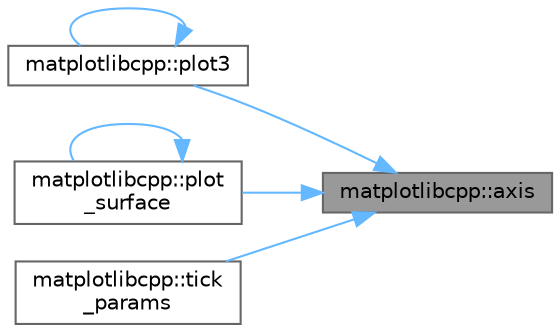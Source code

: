 digraph "matplotlibcpp::axis"
{
 // LATEX_PDF_SIZE
  bgcolor="transparent";
  edge [fontname=Helvetica,fontsize=10,labelfontname=Helvetica,labelfontsize=10];
  node [fontname=Helvetica,fontsize=10,shape=box,height=0.2,width=0.4];
  rankdir="RL";
  Node1 [id="Node000001",label="matplotlibcpp::axis",height=0.2,width=0.4,color="gray40", fillcolor="grey60", style="filled", fontcolor="black",tooltip=" "];
  Node1 -> Node2 [id="edge6_Node000001_Node000002",dir="back",color="steelblue1",style="solid",tooltip=" "];
  Node2 [id="Node000002",label="matplotlibcpp::plot3",height=0.2,width=0.4,color="grey40", fillcolor="white", style="filled",URL="$namespacematplotlibcpp.html#a107bbc57e93a929c75baf1c60a712d8b",tooltip=" "];
  Node2 -> Node2 [id="edge7_Node000002_Node000002",dir="back",color="steelblue1",style="solid",tooltip=" "];
  Node1 -> Node3 [id="edge8_Node000001_Node000003",dir="back",color="steelblue1",style="solid",tooltip=" "];
  Node3 [id="Node000003",label="matplotlibcpp::plot\l_surface",height=0.2,width=0.4,color="grey40", fillcolor="white", style="filled",URL="$namespacematplotlibcpp.html#aaabbbb79cc3e3dd5a2e061704c32bc10",tooltip=" "];
  Node3 -> Node3 [id="edge9_Node000003_Node000003",dir="back",color="steelblue1",style="solid",tooltip=" "];
  Node1 -> Node4 [id="edge10_Node000001_Node000004",dir="back",color="steelblue1",style="solid",tooltip=" "];
  Node4 [id="Node000004",label="matplotlibcpp::tick\l_params",height=0.2,width=0.4,color="grey40", fillcolor="white", style="filled",URL="$namespacematplotlibcpp.html#a6479afec926d90fdf3309cf2a88db030",tooltip=" "];
}
